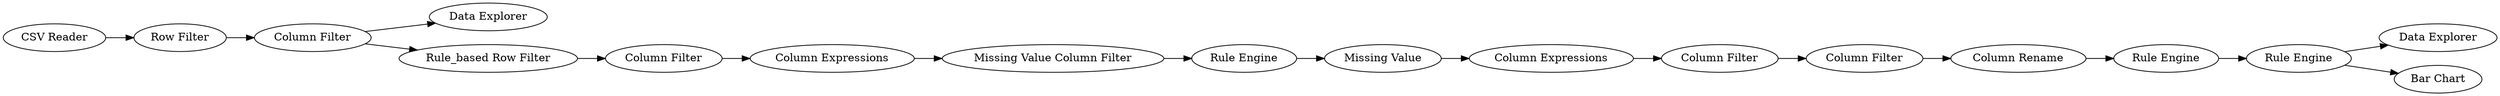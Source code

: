 digraph {
	1 [label="CSV Reader"]
	2 [label="Row Filter"]
	3 [label="Column Filter"]
	4 [label="Data Explorer"]
	6 [label="Column Expressions"]
	12 [label="Missing Value Column Filter"]
	15 [label="Rule Engine"]
	16 [label="Missing Value"]
	17 [label="Column Expressions"]
	18 [label="Column Filter"]
	19 [label="Column Filter"]
	20 [label="Column Rename"]
	21 [label="Rule Engine"]
	22 [label="Data Explorer"]
	23 [label="Rule Engine"]
	24 [label="Bar Chart"]
	26 [label="Rule_based Row Filter"]
	27 [label="Column Filter"]
	1 -> 2
	2 -> 3
	3 -> 22
	3 -> 26
	6 -> 12
	12 -> 15
	15 -> 16
	16 -> 17
	17 -> 18
	18 -> 19
	19 -> 20
	20 -> 21
	21 -> 23
	23 -> 24
	23 -> 4
	26 -> 27
	27 -> 6
	rankdir=LR
}
